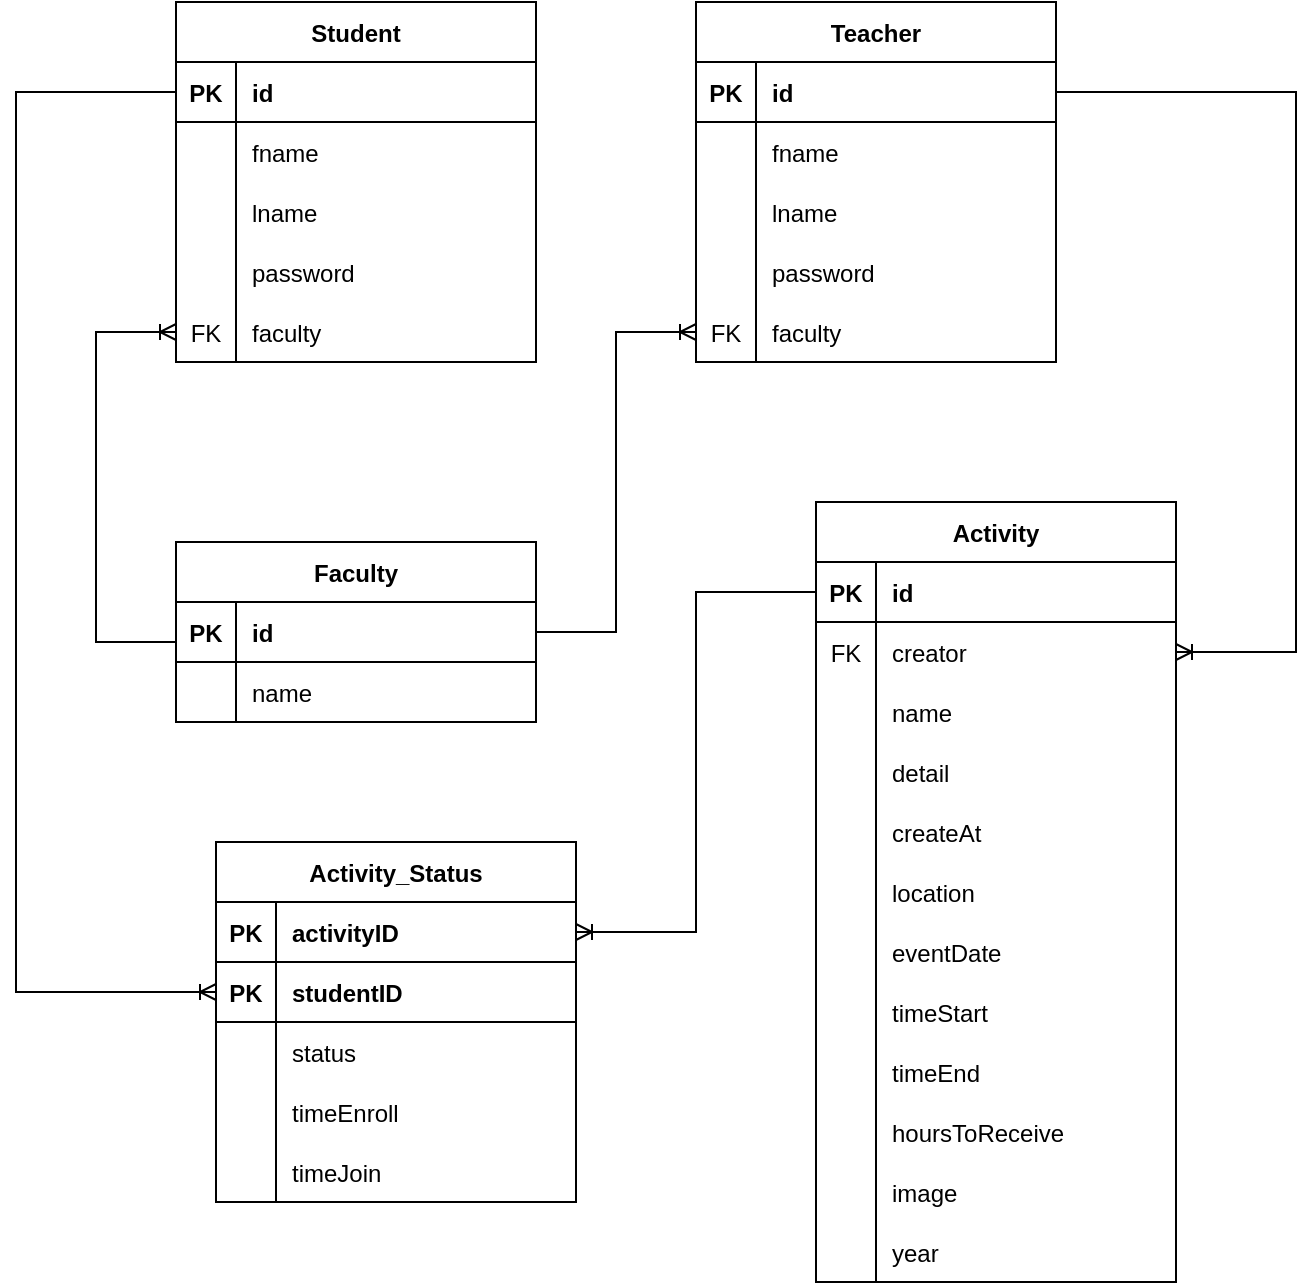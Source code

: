 <mxfile version="20.6.0" type="github" pages="3">
  <diagram id="R2lEEEUBdFMjLlhIrx00" name="Entity Relationship Diagram">
    <mxGraphModel dx="1221" dy="681" grid="1" gridSize="10" guides="1" tooltips="1" connect="1" arrows="1" fold="1" page="1" pageScale="1" pageWidth="719" pageHeight="719" math="0" shadow="0" extFonts="Permanent Marker^https://fonts.googleapis.com/css?family=Permanent+Marker">
      <root>
        <mxCell id="0" />
        <mxCell id="1" parent="0" />
        <mxCell id="esyhRSqTZg4yiv9LOF1y-26" value="Student" style="shape=table;startSize=30;container=1;collapsible=1;childLayout=tableLayout;fixedRows=1;rowLines=0;fontStyle=1;align=center;resizeLast=1;" parent="1" vertex="1">
          <mxGeometry x="120" y="40" width="180" height="180" as="geometry" />
        </mxCell>
        <mxCell id="esyhRSqTZg4yiv9LOF1y-27" value="" style="shape=tableRow;horizontal=0;startSize=0;swimlaneHead=0;swimlaneBody=0;fillColor=none;collapsible=0;dropTarget=0;points=[[0,0.5],[1,0.5]];portConstraint=eastwest;top=0;left=0;right=0;bottom=1;" parent="esyhRSqTZg4yiv9LOF1y-26" vertex="1">
          <mxGeometry y="30" width="180" height="30" as="geometry" />
        </mxCell>
        <mxCell id="esyhRSqTZg4yiv9LOF1y-28" value="PK" style="shape=partialRectangle;connectable=0;fillColor=none;top=0;left=0;bottom=0;right=0;fontStyle=1;overflow=hidden;" parent="esyhRSqTZg4yiv9LOF1y-27" vertex="1">
          <mxGeometry width="30" height="30" as="geometry">
            <mxRectangle width="30" height="30" as="alternateBounds" />
          </mxGeometry>
        </mxCell>
        <mxCell id="esyhRSqTZg4yiv9LOF1y-29" value="id" style="shape=partialRectangle;connectable=0;fillColor=none;top=0;left=0;bottom=0;right=0;align=left;spacingLeft=6;fontStyle=1;overflow=hidden;" parent="esyhRSqTZg4yiv9LOF1y-27" vertex="1">
          <mxGeometry x="30" width="150" height="30" as="geometry">
            <mxRectangle width="150" height="30" as="alternateBounds" />
          </mxGeometry>
        </mxCell>
        <mxCell id="esyhRSqTZg4yiv9LOF1y-30" value="" style="shape=tableRow;horizontal=0;startSize=0;swimlaneHead=0;swimlaneBody=0;fillColor=none;collapsible=0;dropTarget=0;points=[[0,0.5],[1,0.5]];portConstraint=eastwest;top=0;left=0;right=0;bottom=0;" parent="esyhRSqTZg4yiv9LOF1y-26" vertex="1">
          <mxGeometry y="60" width="180" height="30" as="geometry" />
        </mxCell>
        <mxCell id="esyhRSqTZg4yiv9LOF1y-31" value="" style="shape=partialRectangle;connectable=0;fillColor=none;top=0;left=0;bottom=0;right=0;editable=1;overflow=hidden;" parent="esyhRSqTZg4yiv9LOF1y-30" vertex="1">
          <mxGeometry width="30" height="30" as="geometry">
            <mxRectangle width="30" height="30" as="alternateBounds" />
          </mxGeometry>
        </mxCell>
        <mxCell id="esyhRSqTZg4yiv9LOF1y-32" value="fname" style="shape=partialRectangle;connectable=0;fillColor=none;top=0;left=0;bottom=0;right=0;align=left;spacingLeft=6;overflow=hidden;" parent="esyhRSqTZg4yiv9LOF1y-30" vertex="1">
          <mxGeometry x="30" width="150" height="30" as="geometry">
            <mxRectangle width="150" height="30" as="alternateBounds" />
          </mxGeometry>
        </mxCell>
        <mxCell id="esyhRSqTZg4yiv9LOF1y-33" value="" style="shape=tableRow;horizontal=0;startSize=0;swimlaneHead=0;swimlaneBody=0;fillColor=none;collapsible=0;dropTarget=0;points=[[0,0.5],[1,0.5]];portConstraint=eastwest;top=0;left=0;right=0;bottom=0;" parent="esyhRSqTZg4yiv9LOF1y-26" vertex="1">
          <mxGeometry y="90" width="180" height="30" as="geometry" />
        </mxCell>
        <mxCell id="esyhRSqTZg4yiv9LOF1y-34" value="" style="shape=partialRectangle;connectable=0;fillColor=none;top=0;left=0;bottom=0;right=0;editable=1;overflow=hidden;" parent="esyhRSqTZg4yiv9LOF1y-33" vertex="1">
          <mxGeometry width="30" height="30" as="geometry">
            <mxRectangle width="30" height="30" as="alternateBounds" />
          </mxGeometry>
        </mxCell>
        <mxCell id="esyhRSqTZg4yiv9LOF1y-35" value="lname" style="shape=partialRectangle;connectable=0;fillColor=none;top=0;left=0;bottom=0;right=0;align=left;spacingLeft=6;overflow=hidden;" parent="esyhRSqTZg4yiv9LOF1y-33" vertex="1">
          <mxGeometry x="30" width="150" height="30" as="geometry">
            <mxRectangle width="150" height="30" as="alternateBounds" />
          </mxGeometry>
        </mxCell>
        <mxCell id="esyhRSqTZg4yiv9LOF1y-36" value="" style="shape=tableRow;horizontal=0;startSize=0;swimlaneHead=0;swimlaneBody=0;fillColor=none;collapsible=0;dropTarget=0;points=[[0,0.5],[1,0.5]];portConstraint=eastwest;top=0;left=0;right=0;bottom=0;" parent="esyhRSqTZg4yiv9LOF1y-26" vertex="1">
          <mxGeometry y="120" width="180" height="30" as="geometry" />
        </mxCell>
        <mxCell id="esyhRSqTZg4yiv9LOF1y-37" value="" style="shape=partialRectangle;connectable=0;fillColor=none;top=0;left=0;bottom=0;right=0;editable=1;overflow=hidden;" parent="esyhRSqTZg4yiv9LOF1y-36" vertex="1">
          <mxGeometry width="30" height="30" as="geometry">
            <mxRectangle width="30" height="30" as="alternateBounds" />
          </mxGeometry>
        </mxCell>
        <mxCell id="esyhRSqTZg4yiv9LOF1y-38" value="password" style="shape=partialRectangle;connectable=0;fillColor=none;top=0;left=0;bottom=0;right=0;align=left;spacingLeft=6;overflow=hidden;" parent="esyhRSqTZg4yiv9LOF1y-36" vertex="1">
          <mxGeometry x="30" width="150" height="30" as="geometry">
            <mxRectangle width="150" height="30" as="alternateBounds" />
          </mxGeometry>
        </mxCell>
        <mxCell id="esyhRSqTZg4yiv9LOF1y-55" value="" style="shape=tableRow;horizontal=0;startSize=0;swimlaneHead=0;swimlaneBody=0;fillColor=none;collapsible=0;dropTarget=0;points=[[0,0.5],[1,0.5]];portConstraint=eastwest;top=0;left=0;right=0;bottom=1;" parent="esyhRSqTZg4yiv9LOF1y-26" vertex="1">
          <mxGeometry y="150" width="180" height="30" as="geometry" />
        </mxCell>
        <mxCell id="esyhRSqTZg4yiv9LOF1y-56" value="FK" style="shape=partialRectangle;connectable=0;fillColor=none;top=0;left=0;bottom=0;right=0;fontStyle=0;overflow=hidden;" parent="esyhRSqTZg4yiv9LOF1y-55" vertex="1">
          <mxGeometry width="30" height="30" as="geometry">
            <mxRectangle width="30" height="30" as="alternateBounds" />
          </mxGeometry>
        </mxCell>
        <mxCell id="esyhRSqTZg4yiv9LOF1y-57" value="faculty" style="shape=partialRectangle;connectable=0;fillColor=none;top=0;left=0;bottom=0;right=0;align=left;spacingLeft=6;fontStyle=0;overflow=hidden;" parent="esyhRSqTZg4yiv9LOF1y-55" vertex="1">
          <mxGeometry x="30" width="150" height="30" as="geometry">
            <mxRectangle width="150" height="30" as="alternateBounds" />
          </mxGeometry>
        </mxCell>
        <mxCell id="esyhRSqTZg4yiv9LOF1y-58" value="Teacher" style="shape=table;startSize=30;container=1;collapsible=1;childLayout=tableLayout;fixedRows=1;rowLines=0;fontStyle=1;align=center;resizeLast=1;" parent="1" vertex="1">
          <mxGeometry x="380" y="40" width="180" height="180" as="geometry" />
        </mxCell>
        <mxCell id="esyhRSqTZg4yiv9LOF1y-59" value="" style="shape=tableRow;horizontal=0;startSize=0;swimlaneHead=0;swimlaneBody=0;fillColor=none;collapsible=0;dropTarget=0;points=[[0,0.5],[1,0.5]];portConstraint=eastwest;top=0;left=0;right=0;bottom=1;" parent="esyhRSqTZg4yiv9LOF1y-58" vertex="1">
          <mxGeometry y="30" width="180" height="30" as="geometry" />
        </mxCell>
        <mxCell id="esyhRSqTZg4yiv9LOF1y-60" value="PK" style="shape=partialRectangle;connectable=0;fillColor=none;top=0;left=0;bottom=0;right=0;fontStyle=1;overflow=hidden;" parent="esyhRSqTZg4yiv9LOF1y-59" vertex="1">
          <mxGeometry width="30" height="30" as="geometry">
            <mxRectangle width="30" height="30" as="alternateBounds" />
          </mxGeometry>
        </mxCell>
        <mxCell id="esyhRSqTZg4yiv9LOF1y-61" value="id" style="shape=partialRectangle;connectable=0;fillColor=none;top=0;left=0;bottom=0;right=0;align=left;spacingLeft=6;fontStyle=1;overflow=hidden;" parent="esyhRSqTZg4yiv9LOF1y-59" vertex="1">
          <mxGeometry x="30" width="150" height="30" as="geometry">
            <mxRectangle width="150" height="30" as="alternateBounds" />
          </mxGeometry>
        </mxCell>
        <mxCell id="esyhRSqTZg4yiv9LOF1y-62" value="" style="shape=tableRow;horizontal=0;startSize=0;swimlaneHead=0;swimlaneBody=0;fillColor=none;collapsible=0;dropTarget=0;points=[[0,0.5],[1,0.5]];portConstraint=eastwest;top=0;left=0;right=0;bottom=0;" parent="esyhRSqTZg4yiv9LOF1y-58" vertex="1">
          <mxGeometry y="60" width="180" height="30" as="geometry" />
        </mxCell>
        <mxCell id="esyhRSqTZg4yiv9LOF1y-63" value="" style="shape=partialRectangle;connectable=0;fillColor=none;top=0;left=0;bottom=0;right=0;editable=1;overflow=hidden;" parent="esyhRSqTZg4yiv9LOF1y-62" vertex="1">
          <mxGeometry width="30" height="30" as="geometry">
            <mxRectangle width="30" height="30" as="alternateBounds" />
          </mxGeometry>
        </mxCell>
        <mxCell id="esyhRSqTZg4yiv9LOF1y-64" value="fname" style="shape=partialRectangle;connectable=0;fillColor=none;top=0;left=0;bottom=0;right=0;align=left;spacingLeft=6;overflow=hidden;" parent="esyhRSqTZg4yiv9LOF1y-62" vertex="1">
          <mxGeometry x="30" width="150" height="30" as="geometry">
            <mxRectangle width="150" height="30" as="alternateBounds" />
          </mxGeometry>
        </mxCell>
        <mxCell id="esyhRSqTZg4yiv9LOF1y-65" value="" style="shape=tableRow;horizontal=0;startSize=0;swimlaneHead=0;swimlaneBody=0;fillColor=none;collapsible=0;dropTarget=0;points=[[0,0.5],[1,0.5]];portConstraint=eastwest;top=0;left=0;right=0;bottom=0;" parent="esyhRSqTZg4yiv9LOF1y-58" vertex="1">
          <mxGeometry y="90" width="180" height="30" as="geometry" />
        </mxCell>
        <mxCell id="esyhRSqTZg4yiv9LOF1y-66" value="" style="shape=partialRectangle;connectable=0;fillColor=none;top=0;left=0;bottom=0;right=0;editable=1;overflow=hidden;" parent="esyhRSqTZg4yiv9LOF1y-65" vertex="1">
          <mxGeometry width="30" height="30" as="geometry">
            <mxRectangle width="30" height="30" as="alternateBounds" />
          </mxGeometry>
        </mxCell>
        <mxCell id="esyhRSqTZg4yiv9LOF1y-67" value="lname" style="shape=partialRectangle;connectable=0;fillColor=none;top=0;left=0;bottom=0;right=0;align=left;spacingLeft=6;overflow=hidden;" parent="esyhRSqTZg4yiv9LOF1y-65" vertex="1">
          <mxGeometry x="30" width="150" height="30" as="geometry">
            <mxRectangle width="150" height="30" as="alternateBounds" />
          </mxGeometry>
        </mxCell>
        <mxCell id="esyhRSqTZg4yiv9LOF1y-68" value="" style="shape=tableRow;horizontal=0;startSize=0;swimlaneHead=0;swimlaneBody=0;fillColor=none;collapsible=0;dropTarget=0;points=[[0,0.5],[1,0.5]];portConstraint=eastwest;top=0;left=0;right=0;bottom=0;" parent="esyhRSqTZg4yiv9LOF1y-58" vertex="1">
          <mxGeometry y="120" width="180" height="30" as="geometry" />
        </mxCell>
        <mxCell id="esyhRSqTZg4yiv9LOF1y-69" value="" style="shape=partialRectangle;connectable=0;fillColor=none;top=0;left=0;bottom=0;right=0;editable=1;overflow=hidden;" parent="esyhRSqTZg4yiv9LOF1y-68" vertex="1">
          <mxGeometry width="30" height="30" as="geometry">
            <mxRectangle width="30" height="30" as="alternateBounds" />
          </mxGeometry>
        </mxCell>
        <mxCell id="esyhRSqTZg4yiv9LOF1y-70" value="password" style="shape=partialRectangle;connectable=0;fillColor=none;top=0;left=0;bottom=0;right=0;align=left;spacingLeft=6;overflow=hidden;" parent="esyhRSqTZg4yiv9LOF1y-68" vertex="1">
          <mxGeometry x="30" width="150" height="30" as="geometry">
            <mxRectangle width="150" height="30" as="alternateBounds" />
          </mxGeometry>
        </mxCell>
        <mxCell id="esyhRSqTZg4yiv9LOF1y-71" value="" style="shape=tableRow;horizontal=0;startSize=0;swimlaneHead=0;swimlaneBody=0;fillColor=none;collapsible=0;dropTarget=0;points=[[0,0.5],[1,0.5]];portConstraint=eastwest;top=0;left=0;right=0;bottom=1;" parent="esyhRSqTZg4yiv9LOF1y-58" vertex="1">
          <mxGeometry y="150" width="180" height="30" as="geometry" />
        </mxCell>
        <mxCell id="esyhRSqTZg4yiv9LOF1y-72" value="FK" style="shape=partialRectangle;connectable=0;fillColor=none;top=0;left=0;bottom=0;right=0;fontStyle=0;overflow=hidden;" parent="esyhRSqTZg4yiv9LOF1y-71" vertex="1">
          <mxGeometry width="30" height="30" as="geometry">
            <mxRectangle width="30" height="30" as="alternateBounds" />
          </mxGeometry>
        </mxCell>
        <mxCell id="esyhRSqTZg4yiv9LOF1y-73" value="faculty" style="shape=partialRectangle;connectable=0;fillColor=none;top=0;left=0;bottom=0;right=0;align=left;spacingLeft=6;fontStyle=0;overflow=hidden;" parent="esyhRSqTZg4yiv9LOF1y-71" vertex="1">
          <mxGeometry x="30" width="150" height="30" as="geometry">
            <mxRectangle width="150" height="30" as="alternateBounds" />
          </mxGeometry>
        </mxCell>
        <mxCell id="esyhRSqTZg4yiv9LOF1y-74" value="Faculty" style="shape=table;startSize=30;container=1;collapsible=1;childLayout=tableLayout;fixedRows=1;rowLines=0;fontStyle=1;align=center;resizeLast=1;" parent="1" vertex="1">
          <mxGeometry x="120" y="310" width="180" height="90" as="geometry" />
        </mxCell>
        <mxCell id="esyhRSqTZg4yiv9LOF1y-75" value="" style="shape=tableRow;horizontal=0;startSize=0;swimlaneHead=0;swimlaneBody=0;fillColor=none;collapsible=0;dropTarget=0;points=[[0,0.5],[1,0.5]];portConstraint=eastwest;top=0;left=0;right=0;bottom=1;" parent="esyhRSqTZg4yiv9LOF1y-74" vertex="1">
          <mxGeometry y="30" width="180" height="30" as="geometry" />
        </mxCell>
        <mxCell id="esyhRSqTZg4yiv9LOF1y-76" value="PK" style="shape=partialRectangle;connectable=0;fillColor=none;top=0;left=0;bottom=0;right=0;fontStyle=1;overflow=hidden;" parent="esyhRSqTZg4yiv9LOF1y-75" vertex="1">
          <mxGeometry width="30" height="30" as="geometry">
            <mxRectangle width="30" height="30" as="alternateBounds" />
          </mxGeometry>
        </mxCell>
        <mxCell id="esyhRSqTZg4yiv9LOF1y-77" value="id" style="shape=partialRectangle;connectable=0;fillColor=none;top=0;left=0;bottom=0;right=0;align=left;spacingLeft=6;fontStyle=1;overflow=hidden;" parent="esyhRSqTZg4yiv9LOF1y-75" vertex="1">
          <mxGeometry x="30" width="150" height="30" as="geometry">
            <mxRectangle width="150" height="30" as="alternateBounds" />
          </mxGeometry>
        </mxCell>
        <mxCell id="esyhRSqTZg4yiv9LOF1y-78" value="" style="shape=tableRow;horizontal=0;startSize=0;swimlaneHead=0;swimlaneBody=0;fillColor=none;collapsible=0;dropTarget=0;points=[[0,0.5],[1,0.5]];portConstraint=eastwest;top=0;left=0;right=0;bottom=0;" parent="esyhRSqTZg4yiv9LOF1y-74" vertex="1">
          <mxGeometry y="60" width="180" height="30" as="geometry" />
        </mxCell>
        <mxCell id="esyhRSqTZg4yiv9LOF1y-79" value="" style="shape=partialRectangle;connectable=0;fillColor=none;top=0;left=0;bottom=0;right=0;editable=1;overflow=hidden;" parent="esyhRSqTZg4yiv9LOF1y-78" vertex="1">
          <mxGeometry width="30" height="30" as="geometry">
            <mxRectangle width="30" height="30" as="alternateBounds" />
          </mxGeometry>
        </mxCell>
        <mxCell id="esyhRSqTZg4yiv9LOF1y-80" value="name" style="shape=partialRectangle;connectable=0;fillColor=none;top=0;left=0;bottom=0;right=0;align=left;spacingLeft=6;overflow=hidden;" parent="esyhRSqTZg4yiv9LOF1y-78" vertex="1">
          <mxGeometry x="30" width="150" height="30" as="geometry">
            <mxRectangle width="150" height="30" as="alternateBounds" />
          </mxGeometry>
        </mxCell>
        <mxCell id="esyhRSqTZg4yiv9LOF1y-90" value="Activity_Status" style="shape=table;startSize=30;container=1;collapsible=1;childLayout=tableLayout;fixedRows=1;rowLines=0;fontStyle=1;align=center;resizeLast=1;" parent="1" vertex="1">
          <mxGeometry x="140" y="460" width="180" height="180" as="geometry" />
        </mxCell>
        <mxCell id="esyhRSqTZg4yiv9LOF1y-91" value="" style="shape=tableRow;horizontal=0;startSize=0;swimlaneHead=0;swimlaneBody=0;fillColor=none;collapsible=0;dropTarget=0;points=[[0,0.5],[1,0.5]];portConstraint=eastwest;top=0;left=0;right=0;bottom=1;" parent="esyhRSqTZg4yiv9LOF1y-90" vertex="1">
          <mxGeometry y="30" width="180" height="30" as="geometry" />
        </mxCell>
        <mxCell id="esyhRSqTZg4yiv9LOF1y-92" value="PK" style="shape=partialRectangle;connectable=0;fillColor=none;top=0;left=0;bottom=0;right=0;fontStyle=1;overflow=hidden;" parent="esyhRSqTZg4yiv9LOF1y-91" vertex="1">
          <mxGeometry width="30" height="30" as="geometry">
            <mxRectangle width="30" height="30" as="alternateBounds" />
          </mxGeometry>
        </mxCell>
        <mxCell id="esyhRSqTZg4yiv9LOF1y-93" value="activityID" style="shape=partialRectangle;connectable=0;fillColor=none;top=0;left=0;bottom=0;right=0;align=left;spacingLeft=6;fontStyle=1;overflow=hidden;" parent="esyhRSqTZg4yiv9LOF1y-91" vertex="1">
          <mxGeometry x="30" width="150" height="30" as="geometry">
            <mxRectangle width="150" height="30" as="alternateBounds" />
          </mxGeometry>
        </mxCell>
        <mxCell id="esyhRSqTZg4yiv9LOF1y-106" value="" style="shape=tableRow;horizontal=0;startSize=0;swimlaneHead=0;swimlaneBody=0;fillColor=none;collapsible=0;dropTarget=0;points=[[0,0.5],[1,0.5]];portConstraint=eastwest;top=0;left=0;right=0;bottom=1;" parent="esyhRSqTZg4yiv9LOF1y-90" vertex="1">
          <mxGeometry y="60" width="180" height="30" as="geometry" />
        </mxCell>
        <mxCell id="esyhRSqTZg4yiv9LOF1y-107" value="PK" style="shape=partialRectangle;connectable=0;fillColor=none;top=0;left=0;bottom=0;right=0;fontStyle=1;overflow=hidden;" parent="esyhRSqTZg4yiv9LOF1y-106" vertex="1">
          <mxGeometry width="30" height="30" as="geometry">
            <mxRectangle width="30" height="30" as="alternateBounds" />
          </mxGeometry>
        </mxCell>
        <mxCell id="esyhRSqTZg4yiv9LOF1y-108" value="studentID" style="shape=partialRectangle;connectable=0;fillColor=none;top=0;left=0;bottom=0;right=0;align=left;spacingLeft=6;fontStyle=1;overflow=hidden;" parent="esyhRSqTZg4yiv9LOF1y-106" vertex="1">
          <mxGeometry x="30" width="150" height="30" as="geometry">
            <mxRectangle width="150" height="30" as="alternateBounds" />
          </mxGeometry>
        </mxCell>
        <mxCell id="esyhRSqTZg4yiv9LOF1y-94" value="" style="shape=tableRow;horizontal=0;startSize=0;swimlaneHead=0;swimlaneBody=0;fillColor=none;collapsible=0;dropTarget=0;points=[[0,0.5],[1,0.5]];portConstraint=eastwest;top=0;left=0;right=0;bottom=0;" parent="esyhRSqTZg4yiv9LOF1y-90" vertex="1">
          <mxGeometry y="90" width="180" height="30" as="geometry" />
        </mxCell>
        <mxCell id="esyhRSqTZg4yiv9LOF1y-95" value="" style="shape=partialRectangle;connectable=0;fillColor=none;top=0;left=0;bottom=0;right=0;editable=1;overflow=hidden;" parent="esyhRSqTZg4yiv9LOF1y-94" vertex="1">
          <mxGeometry width="30" height="30" as="geometry">
            <mxRectangle width="30" height="30" as="alternateBounds" />
          </mxGeometry>
        </mxCell>
        <mxCell id="esyhRSqTZg4yiv9LOF1y-96" value="status" style="shape=partialRectangle;connectable=0;fillColor=none;top=0;left=0;bottom=0;right=0;align=left;spacingLeft=6;overflow=hidden;" parent="esyhRSqTZg4yiv9LOF1y-94" vertex="1">
          <mxGeometry x="30" width="150" height="30" as="geometry">
            <mxRectangle width="150" height="30" as="alternateBounds" />
          </mxGeometry>
        </mxCell>
        <mxCell id="esyhRSqTZg4yiv9LOF1y-97" value="" style="shape=tableRow;horizontal=0;startSize=0;swimlaneHead=0;swimlaneBody=0;fillColor=none;collapsible=0;dropTarget=0;points=[[0,0.5],[1,0.5]];portConstraint=eastwest;top=0;left=0;right=0;bottom=0;" parent="esyhRSqTZg4yiv9LOF1y-90" vertex="1">
          <mxGeometry y="120" width="180" height="30" as="geometry" />
        </mxCell>
        <mxCell id="esyhRSqTZg4yiv9LOF1y-98" value="" style="shape=partialRectangle;connectable=0;fillColor=none;top=0;left=0;bottom=0;right=0;editable=1;overflow=hidden;" parent="esyhRSqTZg4yiv9LOF1y-97" vertex="1">
          <mxGeometry width="30" height="30" as="geometry">
            <mxRectangle width="30" height="30" as="alternateBounds" />
          </mxGeometry>
        </mxCell>
        <mxCell id="esyhRSqTZg4yiv9LOF1y-99" value="timeEnroll" style="shape=partialRectangle;connectable=0;fillColor=none;top=0;left=0;bottom=0;right=0;align=left;spacingLeft=6;overflow=hidden;" parent="esyhRSqTZg4yiv9LOF1y-97" vertex="1">
          <mxGeometry x="30" width="150" height="30" as="geometry">
            <mxRectangle width="150" height="30" as="alternateBounds" />
          </mxGeometry>
        </mxCell>
        <mxCell id="esyhRSqTZg4yiv9LOF1y-100" value="" style="shape=tableRow;horizontal=0;startSize=0;swimlaneHead=0;swimlaneBody=0;fillColor=none;collapsible=0;dropTarget=0;points=[[0,0.5],[1,0.5]];portConstraint=eastwest;top=0;left=0;right=0;bottom=0;" parent="esyhRSqTZg4yiv9LOF1y-90" vertex="1">
          <mxGeometry y="150" width="180" height="30" as="geometry" />
        </mxCell>
        <mxCell id="esyhRSqTZg4yiv9LOF1y-101" value="" style="shape=partialRectangle;connectable=0;fillColor=none;top=0;left=0;bottom=0;right=0;editable=1;overflow=hidden;" parent="esyhRSqTZg4yiv9LOF1y-100" vertex="1">
          <mxGeometry width="30" height="30" as="geometry">
            <mxRectangle width="30" height="30" as="alternateBounds" />
          </mxGeometry>
        </mxCell>
        <mxCell id="esyhRSqTZg4yiv9LOF1y-102" value="timeJoin" style="shape=partialRectangle;connectable=0;fillColor=none;top=0;left=0;bottom=0;right=0;align=left;spacingLeft=6;overflow=hidden;" parent="esyhRSqTZg4yiv9LOF1y-100" vertex="1">
          <mxGeometry x="30" width="150" height="30" as="geometry">
            <mxRectangle width="150" height="30" as="alternateBounds" />
          </mxGeometry>
        </mxCell>
        <mxCell id="esyhRSqTZg4yiv9LOF1y-109" value="Activity" style="shape=table;startSize=30;container=1;collapsible=1;childLayout=tableLayout;fixedRows=1;rowLines=0;fontStyle=1;align=center;resizeLast=1;" parent="1" vertex="1">
          <mxGeometry x="440" y="290" width="180" height="390" as="geometry" />
        </mxCell>
        <mxCell id="esyhRSqTZg4yiv9LOF1y-110" value="" style="shape=tableRow;horizontal=0;startSize=0;swimlaneHead=0;swimlaneBody=0;fillColor=none;collapsible=0;dropTarget=0;points=[[0,0.5],[1,0.5]];portConstraint=eastwest;top=0;left=0;right=0;bottom=1;" parent="esyhRSqTZg4yiv9LOF1y-109" vertex="1">
          <mxGeometry y="30" width="180" height="30" as="geometry" />
        </mxCell>
        <mxCell id="esyhRSqTZg4yiv9LOF1y-111" value="PK" style="shape=partialRectangle;connectable=0;fillColor=none;top=0;left=0;bottom=0;right=0;fontStyle=1;overflow=hidden;" parent="esyhRSqTZg4yiv9LOF1y-110" vertex="1">
          <mxGeometry width="30" height="30" as="geometry">
            <mxRectangle width="30" height="30" as="alternateBounds" />
          </mxGeometry>
        </mxCell>
        <mxCell id="esyhRSqTZg4yiv9LOF1y-112" value="id" style="shape=partialRectangle;connectable=0;fillColor=none;top=0;left=0;bottom=0;right=0;align=left;spacingLeft=6;fontStyle=1;overflow=hidden;" parent="esyhRSqTZg4yiv9LOF1y-110" vertex="1">
          <mxGeometry x="30" width="150" height="30" as="geometry">
            <mxRectangle width="150" height="30" as="alternateBounds" />
          </mxGeometry>
        </mxCell>
        <mxCell id="esyhRSqTZg4yiv9LOF1y-116" value="" style="shape=tableRow;horizontal=0;startSize=0;swimlaneHead=0;swimlaneBody=0;fillColor=none;collapsible=0;dropTarget=0;points=[[0,0.5],[1,0.5]];portConstraint=eastwest;top=0;left=0;right=0;bottom=0;" parent="esyhRSqTZg4yiv9LOF1y-109" vertex="1">
          <mxGeometry y="60" width="180" height="30" as="geometry" />
        </mxCell>
        <mxCell id="esyhRSqTZg4yiv9LOF1y-117" value="FK" style="shape=partialRectangle;connectable=0;fillColor=none;top=0;left=0;bottom=0;right=0;editable=1;overflow=hidden;" parent="esyhRSqTZg4yiv9LOF1y-116" vertex="1">
          <mxGeometry width="30" height="30" as="geometry">
            <mxRectangle width="30" height="30" as="alternateBounds" />
          </mxGeometry>
        </mxCell>
        <mxCell id="esyhRSqTZg4yiv9LOF1y-118" value="creator" style="shape=partialRectangle;connectable=0;fillColor=none;top=0;left=0;bottom=0;right=0;align=left;spacingLeft=6;overflow=hidden;" parent="esyhRSqTZg4yiv9LOF1y-116" vertex="1">
          <mxGeometry x="30" width="150" height="30" as="geometry">
            <mxRectangle width="150" height="30" as="alternateBounds" />
          </mxGeometry>
        </mxCell>
        <mxCell id="esyhRSqTZg4yiv9LOF1y-153" value="" style="shape=tableRow;horizontal=0;startSize=0;swimlaneHead=0;swimlaneBody=0;fillColor=none;collapsible=0;dropTarget=0;points=[[0,0.5],[1,0.5]];portConstraint=eastwest;top=0;left=0;right=0;bottom=0;" parent="esyhRSqTZg4yiv9LOF1y-109" vertex="1">
          <mxGeometry y="90" width="180" height="30" as="geometry" />
        </mxCell>
        <mxCell id="esyhRSqTZg4yiv9LOF1y-154" value="" style="shape=partialRectangle;connectable=0;fillColor=none;top=0;left=0;bottom=0;right=0;editable=1;overflow=hidden;" parent="esyhRSqTZg4yiv9LOF1y-153" vertex="1">
          <mxGeometry width="30" height="30" as="geometry">
            <mxRectangle width="30" height="30" as="alternateBounds" />
          </mxGeometry>
        </mxCell>
        <mxCell id="esyhRSqTZg4yiv9LOF1y-155" value="name" style="shape=partialRectangle;connectable=0;fillColor=none;top=0;left=0;bottom=0;right=0;align=left;spacingLeft=6;overflow=hidden;" parent="esyhRSqTZg4yiv9LOF1y-153" vertex="1">
          <mxGeometry x="30" width="150" height="30" as="geometry">
            <mxRectangle width="150" height="30" as="alternateBounds" />
          </mxGeometry>
        </mxCell>
        <mxCell id="esyhRSqTZg4yiv9LOF1y-119" value="" style="shape=tableRow;horizontal=0;startSize=0;swimlaneHead=0;swimlaneBody=0;fillColor=none;collapsible=0;dropTarget=0;points=[[0,0.5],[1,0.5]];portConstraint=eastwest;top=0;left=0;right=0;bottom=0;" parent="esyhRSqTZg4yiv9LOF1y-109" vertex="1">
          <mxGeometry y="120" width="180" height="30" as="geometry" />
        </mxCell>
        <mxCell id="esyhRSqTZg4yiv9LOF1y-120" value="" style="shape=partialRectangle;connectable=0;fillColor=none;top=0;left=0;bottom=0;right=0;editable=1;overflow=hidden;" parent="esyhRSqTZg4yiv9LOF1y-119" vertex="1">
          <mxGeometry width="30" height="30" as="geometry">
            <mxRectangle width="30" height="30" as="alternateBounds" />
          </mxGeometry>
        </mxCell>
        <mxCell id="esyhRSqTZg4yiv9LOF1y-121" value="detail" style="shape=partialRectangle;connectable=0;fillColor=none;top=0;left=0;bottom=0;right=0;align=left;spacingLeft=6;overflow=hidden;" parent="esyhRSqTZg4yiv9LOF1y-119" vertex="1">
          <mxGeometry x="30" width="150" height="30" as="geometry">
            <mxRectangle width="150" height="30" as="alternateBounds" />
          </mxGeometry>
        </mxCell>
        <mxCell id="yqC0yZ-GoLXx3mvcpFuO-97" value="" style="shape=tableRow;horizontal=0;startSize=0;swimlaneHead=0;swimlaneBody=0;fillColor=none;collapsible=0;dropTarget=0;points=[[0,0.5],[1,0.5]];portConstraint=eastwest;top=0;left=0;right=0;bottom=0;" vertex="1" parent="esyhRSqTZg4yiv9LOF1y-109">
          <mxGeometry y="150" width="180" height="30" as="geometry" />
        </mxCell>
        <mxCell id="yqC0yZ-GoLXx3mvcpFuO-98" value="" style="shape=partialRectangle;connectable=0;fillColor=none;top=0;left=0;bottom=0;right=0;editable=1;overflow=hidden;" vertex="1" parent="yqC0yZ-GoLXx3mvcpFuO-97">
          <mxGeometry width="30" height="30" as="geometry">
            <mxRectangle width="30" height="30" as="alternateBounds" />
          </mxGeometry>
        </mxCell>
        <mxCell id="yqC0yZ-GoLXx3mvcpFuO-99" value="createAt" style="shape=partialRectangle;connectable=0;fillColor=none;top=0;left=0;bottom=0;right=0;align=left;spacingLeft=6;overflow=hidden;" vertex="1" parent="yqC0yZ-GoLXx3mvcpFuO-97">
          <mxGeometry x="30" width="150" height="30" as="geometry">
            <mxRectangle width="150" height="30" as="alternateBounds" />
          </mxGeometry>
        </mxCell>
        <mxCell id="esyhRSqTZg4yiv9LOF1y-113" value="" style="shape=tableRow;horizontal=0;startSize=0;swimlaneHead=0;swimlaneBody=0;fillColor=none;collapsible=0;dropTarget=0;points=[[0,0.5],[1,0.5]];portConstraint=eastwest;top=0;left=0;right=0;bottom=0;" parent="esyhRSqTZg4yiv9LOF1y-109" vertex="1">
          <mxGeometry y="180" width="180" height="30" as="geometry" />
        </mxCell>
        <mxCell id="esyhRSqTZg4yiv9LOF1y-114" value="" style="shape=partialRectangle;connectable=0;fillColor=none;top=0;left=0;bottom=0;right=0;editable=1;overflow=hidden;" parent="esyhRSqTZg4yiv9LOF1y-113" vertex="1">
          <mxGeometry width="30" height="30" as="geometry">
            <mxRectangle width="30" height="30" as="alternateBounds" />
          </mxGeometry>
        </mxCell>
        <mxCell id="esyhRSqTZg4yiv9LOF1y-115" value="location" style="shape=partialRectangle;connectable=0;fillColor=none;top=0;left=0;bottom=0;right=0;align=left;spacingLeft=6;overflow=hidden;" parent="esyhRSqTZg4yiv9LOF1y-113" vertex="1">
          <mxGeometry x="30" width="150" height="30" as="geometry">
            <mxRectangle width="150" height="30" as="alternateBounds" />
          </mxGeometry>
        </mxCell>
        <mxCell id="esyhRSqTZg4yiv9LOF1y-141" value="" style="shape=tableRow;horizontal=0;startSize=0;swimlaneHead=0;swimlaneBody=0;fillColor=none;collapsible=0;dropTarget=0;points=[[0,0.5],[1,0.5]];portConstraint=eastwest;top=0;left=0;right=0;bottom=0;" parent="esyhRSqTZg4yiv9LOF1y-109" vertex="1">
          <mxGeometry y="210" width="180" height="30" as="geometry" />
        </mxCell>
        <mxCell id="esyhRSqTZg4yiv9LOF1y-142" value="" style="shape=partialRectangle;connectable=0;fillColor=none;top=0;left=0;bottom=0;right=0;editable=1;overflow=hidden;" parent="esyhRSqTZg4yiv9LOF1y-141" vertex="1">
          <mxGeometry width="30" height="30" as="geometry">
            <mxRectangle width="30" height="30" as="alternateBounds" />
          </mxGeometry>
        </mxCell>
        <mxCell id="esyhRSqTZg4yiv9LOF1y-143" value="eventDate" style="shape=partialRectangle;connectable=0;fillColor=none;top=0;left=0;bottom=0;right=0;align=left;spacingLeft=6;overflow=hidden;" parent="esyhRSqTZg4yiv9LOF1y-141" vertex="1">
          <mxGeometry x="30" width="150" height="30" as="geometry">
            <mxRectangle width="150" height="30" as="alternateBounds" />
          </mxGeometry>
        </mxCell>
        <mxCell id="esyhRSqTZg4yiv9LOF1y-144" value="" style="shape=tableRow;horizontal=0;startSize=0;swimlaneHead=0;swimlaneBody=0;fillColor=none;collapsible=0;dropTarget=0;points=[[0,0.5],[1,0.5]];portConstraint=eastwest;top=0;left=0;right=0;bottom=0;" parent="esyhRSqTZg4yiv9LOF1y-109" vertex="1">
          <mxGeometry y="240" width="180" height="30" as="geometry" />
        </mxCell>
        <mxCell id="esyhRSqTZg4yiv9LOF1y-145" value="" style="shape=partialRectangle;connectable=0;fillColor=none;top=0;left=0;bottom=0;right=0;editable=1;overflow=hidden;" parent="esyhRSqTZg4yiv9LOF1y-144" vertex="1">
          <mxGeometry width="30" height="30" as="geometry">
            <mxRectangle width="30" height="30" as="alternateBounds" />
          </mxGeometry>
        </mxCell>
        <mxCell id="esyhRSqTZg4yiv9LOF1y-146" value="timeStart" style="shape=partialRectangle;connectable=0;fillColor=none;top=0;left=0;bottom=0;right=0;align=left;spacingLeft=6;overflow=hidden;" parent="esyhRSqTZg4yiv9LOF1y-144" vertex="1">
          <mxGeometry x="30" width="150" height="30" as="geometry">
            <mxRectangle width="150" height="30" as="alternateBounds" />
          </mxGeometry>
        </mxCell>
        <mxCell id="yqC0yZ-GoLXx3mvcpFuO-60" value="" style="shape=tableRow;horizontal=0;startSize=0;swimlaneHead=0;swimlaneBody=0;fillColor=none;collapsible=0;dropTarget=0;points=[[0,0.5],[1,0.5]];portConstraint=eastwest;top=0;left=0;right=0;bottom=0;" vertex="1" parent="esyhRSqTZg4yiv9LOF1y-109">
          <mxGeometry y="270" width="180" height="30" as="geometry" />
        </mxCell>
        <mxCell id="yqC0yZ-GoLXx3mvcpFuO-61" value="" style="shape=partialRectangle;connectable=0;fillColor=none;top=0;left=0;bottom=0;right=0;editable=1;overflow=hidden;" vertex="1" parent="yqC0yZ-GoLXx3mvcpFuO-60">
          <mxGeometry width="30" height="30" as="geometry">
            <mxRectangle width="30" height="30" as="alternateBounds" />
          </mxGeometry>
        </mxCell>
        <mxCell id="yqC0yZ-GoLXx3mvcpFuO-62" value="timeEnd" style="shape=partialRectangle;connectable=0;fillColor=none;top=0;left=0;bottom=0;right=0;align=left;spacingLeft=6;overflow=hidden;" vertex="1" parent="yqC0yZ-GoLXx3mvcpFuO-60">
          <mxGeometry x="30" width="150" height="30" as="geometry">
            <mxRectangle width="150" height="30" as="alternateBounds" />
          </mxGeometry>
        </mxCell>
        <mxCell id="esyhRSqTZg4yiv9LOF1y-147" value="" style="shape=tableRow;horizontal=0;startSize=0;swimlaneHead=0;swimlaneBody=0;fillColor=none;collapsible=0;dropTarget=0;points=[[0,0.5],[1,0.5]];portConstraint=eastwest;top=0;left=0;right=0;bottom=0;" parent="esyhRSqTZg4yiv9LOF1y-109" vertex="1">
          <mxGeometry y="300" width="180" height="30" as="geometry" />
        </mxCell>
        <mxCell id="esyhRSqTZg4yiv9LOF1y-148" value="" style="shape=partialRectangle;connectable=0;fillColor=none;top=0;left=0;bottom=0;right=0;editable=1;overflow=hidden;" parent="esyhRSqTZg4yiv9LOF1y-147" vertex="1">
          <mxGeometry width="30" height="30" as="geometry">
            <mxRectangle width="30" height="30" as="alternateBounds" />
          </mxGeometry>
        </mxCell>
        <mxCell id="esyhRSqTZg4yiv9LOF1y-149" value="hoursToReceive" style="shape=partialRectangle;connectable=0;fillColor=none;top=0;left=0;bottom=0;right=0;align=left;spacingLeft=6;overflow=hidden;" parent="esyhRSqTZg4yiv9LOF1y-147" vertex="1">
          <mxGeometry x="30" width="150" height="30" as="geometry">
            <mxRectangle width="150" height="30" as="alternateBounds" />
          </mxGeometry>
        </mxCell>
        <mxCell id="esyhRSqTZg4yiv9LOF1y-150" value="" style="shape=tableRow;horizontal=0;startSize=0;swimlaneHead=0;swimlaneBody=0;fillColor=none;collapsible=0;dropTarget=0;points=[[0,0.5],[1,0.5]];portConstraint=eastwest;top=0;left=0;right=0;bottom=0;" parent="esyhRSqTZg4yiv9LOF1y-109" vertex="1">
          <mxGeometry y="330" width="180" height="30" as="geometry" />
        </mxCell>
        <mxCell id="esyhRSqTZg4yiv9LOF1y-151" value="" style="shape=partialRectangle;connectable=0;fillColor=none;top=0;left=0;bottom=0;right=0;editable=1;overflow=hidden;" parent="esyhRSqTZg4yiv9LOF1y-150" vertex="1">
          <mxGeometry width="30" height="30" as="geometry">
            <mxRectangle width="30" height="30" as="alternateBounds" />
          </mxGeometry>
        </mxCell>
        <mxCell id="esyhRSqTZg4yiv9LOF1y-152" value="image" style="shape=partialRectangle;connectable=0;fillColor=none;top=0;left=0;bottom=0;right=0;align=left;spacingLeft=6;overflow=hidden;" parent="esyhRSqTZg4yiv9LOF1y-150" vertex="1">
          <mxGeometry x="30" width="150" height="30" as="geometry">
            <mxRectangle width="150" height="30" as="alternateBounds" />
          </mxGeometry>
        </mxCell>
        <mxCell id="yqC0yZ-GoLXx3mvcpFuO-57" value="" style="shape=tableRow;horizontal=0;startSize=0;swimlaneHead=0;swimlaneBody=0;fillColor=none;collapsible=0;dropTarget=0;points=[[0,0.5],[1,0.5]];portConstraint=eastwest;top=0;left=0;right=0;bottom=0;" vertex="1" parent="esyhRSqTZg4yiv9LOF1y-109">
          <mxGeometry y="360" width="180" height="30" as="geometry" />
        </mxCell>
        <mxCell id="yqC0yZ-GoLXx3mvcpFuO-58" value="" style="shape=partialRectangle;connectable=0;fillColor=none;top=0;left=0;bottom=0;right=0;editable=1;overflow=hidden;" vertex="1" parent="yqC0yZ-GoLXx3mvcpFuO-57">
          <mxGeometry width="30" height="30" as="geometry">
            <mxRectangle width="30" height="30" as="alternateBounds" />
          </mxGeometry>
        </mxCell>
        <mxCell id="yqC0yZ-GoLXx3mvcpFuO-59" value="year" style="shape=partialRectangle;connectable=0;fillColor=none;top=0;left=0;bottom=0;right=0;align=left;spacingLeft=6;overflow=hidden;" vertex="1" parent="yqC0yZ-GoLXx3mvcpFuO-57">
          <mxGeometry x="30" width="150" height="30" as="geometry">
            <mxRectangle width="150" height="30" as="alternateBounds" />
          </mxGeometry>
        </mxCell>
        <mxCell id="esyhRSqTZg4yiv9LOF1y-156" value="" style="edgeStyle=orthogonalEdgeStyle;fontSize=12;html=1;endArrow=ERoneToMany;rounded=0;exitX=1;exitY=0.5;exitDx=0;exitDy=0;entryX=0;entryY=0.5;entryDx=0;entryDy=0;" parent="1" source="esyhRSqTZg4yiv9LOF1y-75" target="esyhRSqTZg4yiv9LOF1y-71" edge="1">
          <mxGeometry width="100" height="100" relative="1" as="geometry">
            <mxPoint x="350" y="390" as="sourcePoint" />
            <mxPoint x="520" y="260" as="targetPoint" />
          </mxGeometry>
        </mxCell>
        <mxCell id="esyhRSqTZg4yiv9LOF1y-158" value="" style="fontSize=12;html=1;endArrow=ERoneToMany;rounded=0;entryX=0;entryY=0.5;entryDx=0;entryDy=0;edgeStyle=orthogonalEdgeStyle;exitX=0;exitY=0.667;exitDx=0;exitDy=0;exitPerimeter=0;" parent="1" source="esyhRSqTZg4yiv9LOF1y-75" target="esyhRSqTZg4yiv9LOF1y-55" edge="1">
          <mxGeometry width="100" height="100" relative="1" as="geometry">
            <mxPoint x="50" y="360" as="sourcePoint" />
            <mxPoint x="150" y="270" as="targetPoint" />
            <Array as="points">
              <mxPoint x="80" y="360" />
              <mxPoint x="80" y="205" />
            </Array>
          </mxGeometry>
        </mxCell>
        <mxCell id="esyhRSqTZg4yiv9LOF1y-159" value="" style="edgeStyle=orthogonalEdgeStyle;fontSize=12;html=1;endArrow=ERoneToMany;rounded=0;entryX=0;entryY=0.5;entryDx=0;entryDy=0;exitX=0;exitY=0.5;exitDx=0;exitDy=0;" parent="1" source="esyhRSqTZg4yiv9LOF1y-27" target="esyhRSqTZg4yiv9LOF1y-106" edge="1">
          <mxGeometry width="100" height="100" relative="1" as="geometry">
            <mxPoint x="20" y="440" as="sourcePoint" />
            <mxPoint x="140" y="530" as="targetPoint" />
            <Array as="points">
              <mxPoint x="40" y="85" />
              <mxPoint x="40" y="535" />
            </Array>
          </mxGeometry>
        </mxCell>
        <mxCell id="esyhRSqTZg4yiv9LOF1y-161" value="" style="edgeStyle=orthogonalEdgeStyle;fontSize=12;html=1;endArrow=ERoneToMany;rounded=0;entryX=1;entryY=0.5;entryDx=0;entryDy=0;exitX=1;exitY=0.5;exitDx=0;exitDy=0;" parent="1" source="esyhRSqTZg4yiv9LOF1y-59" target="esyhRSqTZg4yiv9LOF1y-116" edge="1">
          <mxGeometry width="100" height="100" relative="1" as="geometry">
            <mxPoint x="460" y="390" as="sourcePoint" />
            <mxPoint x="560" y="290" as="targetPoint" />
            <Array as="points">
              <mxPoint x="680" y="85" />
              <mxPoint x="680" y="365" />
            </Array>
          </mxGeometry>
        </mxCell>
        <mxCell id="esyhRSqTZg4yiv9LOF1y-162" value="" style="edgeStyle=orthogonalEdgeStyle;fontSize=12;html=1;endArrow=ERoneToMany;rounded=0;entryX=1;entryY=0.5;entryDx=0;entryDy=0;exitX=0;exitY=0.5;exitDx=0;exitDy=0;" parent="1" source="esyhRSqTZg4yiv9LOF1y-110" target="esyhRSqTZg4yiv9LOF1y-91" edge="1">
          <mxGeometry width="100" height="100" relative="1" as="geometry">
            <mxPoint x="460" y="390" as="sourcePoint" />
            <mxPoint x="560" y="290" as="targetPoint" />
          </mxGeometry>
        </mxCell>
      </root>
    </mxGraphModel>
  </diagram>
  <diagram id="wwe7_tNX3QTFJGJZgksO" name="Context Diagram">
    <mxGraphModel dx="1038" dy="579" grid="1" gridSize="10" guides="1" tooltips="1" connect="1" arrows="1" fold="1" page="1" pageScale="1" pageWidth="719" pageHeight="719" math="0" shadow="0">
      <root>
        <mxCell id="0" />
        <mxCell id="1" parent="0" />
        <mxCell id="YcezZDshK6aGUk0AWoAK-31" value="" style="group;verticalAlign=middle;" vertex="1" connectable="0" parent="1">
          <mxGeometry x="310" y="210" width="120" height="105" as="geometry" />
        </mxCell>
        <mxCell id="YcezZDshK6aGUk0AWoAK-28" value="" style="rounded=1;whiteSpace=wrap;html=1;absoluteArcSize=1;arcSize=14;strokeWidth=2;fillColor=none;" vertex="1" parent="YcezZDshK6aGUk0AWoAK-31">
          <mxGeometry width="120" height="100" as="geometry" />
        </mxCell>
        <mxCell id="YcezZDshK6aGUk0AWoAK-35" value="" style="group" vertex="1" connectable="0" parent="YcezZDshK6aGUk0AWoAK-31">
          <mxGeometry width="120" height="100" as="geometry" />
        </mxCell>
        <mxCell id="YcezZDshK6aGUk0AWoAK-30" value="" style="shape=partialRectangle;whiteSpace=wrap;html=1;right=0;top=0;bottom=0;fillColor=none;routingCenterX=-0.5;rounded=1;rotation=90;strokeWidth=2;" vertex="1" parent="YcezZDshK6aGUk0AWoAK-35">
          <mxGeometry x="25" y="5" width="70" height="120" as="geometry" />
        </mxCell>
        <mxCell id="YcezZDshK6aGUk0AWoAK-34" value="" style="group" vertex="1" connectable="0" parent="YcezZDshK6aGUk0AWoAK-35">
          <mxGeometry width="120" height="90" as="geometry" />
        </mxCell>
        <mxCell id="YcezZDshK6aGUk0AWoAK-32" value="0" style="text;html=1;resizable=0;autosize=1;align=center;verticalAlign=middle;points=[];fillColor=none;rounded=0;strokeWidth=2;" vertex="1" parent="YcezZDshK6aGUk0AWoAK-34">
          <mxGeometry x="45" width="30" height="30" as="geometry" />
        </mxCell>
        <mxCell id="YcezZDshK6aGUk0AWoAK-37" value="&lt;p style=&quot;orphans: 2; text-indent: 0px; widows: 2; background-color: rgb(248, 249, 250); text-decoration-thickness: initial; text-decoration-style: initial; text-decoration-color: initial; line-height: 100%;&quot;&gt;&lt;font color=&quot;#000000&quot;&gt;ระบบงานเก็บชั่วโมง&lt;br&gt;ทุนกิจกรรม&lt;/font&gt;&lt;br&gt;&lt;/p&gt;" style="text;whiteSpace=wrap;html=1;fontColor=#095C86;align=center;verticalAlign=middle;" vertex="1" parent="YcezZDshK6aGUk0AWoAK-35">
          <mxGeometry y="35" width="120" height="60" as="geometry" />
        </mxCell>
        <mxCell id="YcezZDshK6aGUk0AWoAK-38" value="" style="group" vertex="1" connectable="0" parent="1">
          <mxGeometry x="80" y="80" width="100" height="100" as="geometry" />
        </mxCell>
        <mxCell id="YcezZDshK6aGUk0AWoAK-21" value="&lt;p style=&quot;line-height: 120%;&quot;&gt;&lt;br&gt;&lt;/p&gt;" style="rounded=0;whiteSpace=wrap;html=1;absoluteArcSize=1;arcSize=14;strokeWidth=2;fillColor=none;" vertex="1" parent="YcezZDshK6aGUk0AWoAK-38">
          <mxGeometry width="100" height="100" as="geometry" />
        </mxCell>
        <mxCell id="YcezZDshK6aGUk0AWoAK-36" value="&lt;p style=&quot;color: rgb(0, 0, 0); font-family: Helvetica; font-size: 12px; font-style: normal; font-variant-ligatures: normal; font-variant-caps: normal; font-weight: 400; letter-spacing: normal; orphans: 2; text-indent: 0px; text-transform: none; widows: 2; word-spacing: 0px; -webkit-text-stroke-width: 0px; background-color: rgb(248, 249, 250); text-decoration-thickness: initial; text-decoration-style: initial; text-decoration-color: initial; line-height: 100%;&quot;&gt;นักศึกษาทุนของ&lt;span style=&quot;background-color: initial;&quot;&gt;มหาวิทยาลัยรังสิต&lt;/span&gt;&lt;br&gt;&lt;/p&gt;" style="text;whiteSpace=wrap;html=1;fontColor=#095C86;align=center;verticalAlign=middle;" vertex="1" parent="YcezZDshK6aGUk0AWoAK-38">
          <mxGeometry y="20" width="100" height="60" as="geometry" />
        </mxCell>
        <mxCell id="YcezZDshK6aGUk0AWoAK-39" value="" style="group" vertex="1" connectable="0" parent="1">
          <mxGeometry x="80" y="210" width="100" height="100" as="geometry" />
        </mxCell>
        <mxCell id="YcezZDshK6aGUk0AWoAK-40" value="&lt;p style=&quot;line-height: 120%;&quot;&gt;&lt;br&gt;&lt;/p&gt;" style="rounded=0;whiteSpace=wrap;html=1;absoluteArcSize=1;arcSize=14;strokeWidth=2;fillColor=none;" vertex="1" parent="YcezZDshK6aGUk0AWoAK-39">
          <mxGeometry width="100" height="100" as="geometry" />
        </mxCell>
        <mxCell id="YcezZDshK6aGUk0AWoAK-41" value="&lt;p style=&quot;orphans: 2; text-indent: 0px; widows: 2; background-color: rgb(248, 249, 250); text-decoration-thickness: initial; text-decoration-style: initial; text-decoration-color: initial; line-height: 100%;&quot;&gt;&lt;font color=&quot;#000000&quot;&gt;อาจารย์หรือ หน่วยงานที่จัดกิจกรรม&lt;/font&gt;&lt;br&gt;&lt;/p&gt;" style="text;whiteSpace=wrap;html=1;fontColor=#095C86;align=center;verticalAlign=middle;" vertex="1" parent="YcezZDshK6aGUk0AWoAK-39">
          <mxGeometry y="20" width="100" height="60" as="geometry" />
        </mxCell>
        <mxCell id="YcezZDshK6aGUk0AWoAK-46" value="" style="group" vertex="1" connectable="0" parent="1">
          <mxGeometry x="80" y="340" width="100" height="100" as="geometry" />
        </mxCell>
        <mxCell id="YcezZDshK6aGUk0AWoAK-47" value="&lt;p style=&quot;line-height: 120%;&quot;&gt;&lt;br&gt;&lt;/p&gt;" style="rounded=0;whiteSpace=wrap;html=1;absoluteArcSize=1;arcSize=14;strokeWidth=2;fillColor=none;" vertex="1" parent="YcezZDshK6aGUk0AWoAK-46">
          <mxGeometry width="100" height="100" as="geometry" />
        </mxCell>
        <mxCell id="YcezZDshK6aGUk0AWoAK-48" value="&lt;p style=&quot;orphans: 2; text-indent: 0px; widows: 2; background-color: rgb(248, 249, 250); text-decoration-thickness: initial; text-decoration-style: initial; text-decoration-color: initial; line-height: 100%;&quot;&gt;&lt;font color=&quot;#000000&quot;&gt;ผู้ดูแลระบบ&lt;/font&gt;&lt;br&gt;&lt;/p&gt;" style="text;whiteSpace=wrap;html=1;fontColor=#095C86;align=center;verticalAlign=middle;" vertex="1" parent="YcezZDshK6aGUk0AWoAK-46">
          <mxGeometry y="20" width="100" height="60" as="geometry" />
        </mxCell>
        <mxCell id="YcezZDshK6aGUk0AWoAK-49" value="" style="group" vertex="1" connectable="0" parent="1">
          <mxGeometry x="560" y="215" width="100" height="100" as="geometry" />
        </mxCell>
        <mxCell id="YcezZDshK6aGUk0AWoAK-50" value="&lt;p style=&quot;line-height: 120%;&quot;&gt;&lt;br&gt;&lt;/p&gt;" style="rounded=0;whiteSpace=wrap;html=1;absoluteArcSize=1;arcSize=14;strokeWidth=2;fillColor=none;" vertex="1" parent="YcezZDshK6aGUk0AWoAK-49">
          <mxGeometry width="100" height="100" as="geometry" />
        </mxCell>
        <mxCell id="YcezZDshK6aGUk0AWoAK-51" value="&lt;p style=&quot;orphans: 2; text-indent: 0px; widows: 2; background-color: rgb(248, 249, 250); text-decoration-thickness: initial; text-decoration-style: initial; text-decoration-color: initial; line-height: 100%;&quot;&gt;&lt;font color=&quot;#000000&quot;&gt;ศูนย์นักศึกษาทุน แห่งมหาวิทยาลัยรังสิต&lt;/font&gt;&lt;br&gt;&lt;/p&gt;" style="text;whiteSpace=wrap;html=1;fontColor=#095C86;align=center;verticalAlign=middle;" vertex="1" parent="YcezZDshK6aGUk0AWoAK-49">
          <mxGeometry y="20" width="100" height="60" as="geometry" />
        </mxCell>
        <mxCell id="mWZKNS6DCEkVCs53vL7b-3" value="&lt;font color=&quot;#000000&quot;&gt;รายงานข้อมูล&lt;br&gt;นักศึกษาทุน&lt;/font&gt;" style="html=1;verticalAlign=bottom;endArrow=block;rounded=0;strokeWidth=2;fontColor=#095C86;fillColor=none;entryX=0;entryY=0.583;entryDx=0;entryDy=0;entryPerimeter=0;" edge="1" parent="1">
          <mxGeometry x="-0.077" y="-10" width="80" relative="1" as="geometry">
            <mxPoint x="430" y="270" as="sourcePoint" />
            <mxPoint x="560" y="269.98" as="targetPoint" />
            <mxPoint as="offset" />
          </mxGeometry>
        </mxCell>
      </root>
    </mxGraphModel>
  </diagram>
  <diagram name="Copy of Context Diagram" id="GeJCSf09blQTUtFqWHJs">
    <mxGraphModel dx="1038" dy="579" grid="1" gridSize="10" guides="1" tooltips="1" connect="1" arrows="1" fold="1" page="1" pageScale="1" pageWidth="719" pageHeight="719" math="0" shadow="0">
      <root>
        <mxCell id="n8jnk69oZyVmz83_DPXQ-0" />
        <mxCell id="n8jnk69oZyVmz83_DPXQ-1" parent="n8jnk69oZyVmz83_DPXQ-0" />
        <mxCell id="n8jnk69oZyVmz83_DPXQ-2" value="" style="group;verticalAlign=middle;" vertex="1" connectable="0" parent="n8jnk69oZyVmz83_DPXQ-1">
          <mxGeometry x="390" y="220" width="120" height="105" as="geometry" />
        </mxCell>
        <mxCell id="n8jnk69oZyVmz83_DPXQ-3" value="" style="rounded=1;whiteSpace=wrap;html=1;absoluteArcSize=1;arcSize=14;strokeWidth=2;fillColor=none;" vertex="1" parent="n8jnk69oZyVmz83_DPXQ-2">
          <mxGeometry width="120" height="100" as="geometry" />
        </mxCell>
        <mxCell id="n8jnk69oZyVmz83_DPXQ-4" value="" style="group" vertex="1" connectable="0" parent="n8jnk69oZyVmz83_DPXQ-2">
          <mxGeometry width="120" height="100" as="geometry" />
        </mxCell>
        <mxCell id="n8jnk69oZyVmz83_DPXQ-5" value="" style="shape=partialRectangle;whiteSpace=wrap;html=1;right=0;top=0;bottom=0;fillColor=none;routingCenterX=-0.5;rounded=1;rotation=90;strokeWidth=2;" vertex="1" parent="n8jnk69oZyVmz83_DPXQ-4">
          <mxGeometry x="25" y="5" width="70" height="120" as="geometry" />
        </mxCell>
        <mxCell id="n8jnk69oZyVmz83_DPXQ-6" value="" style="group" vertex="1" connectable="0" parent="n8jnk69oZyVmz83_DPXQ-4">
          <mxGeometry width="120" height="90" as="geometry" />
        </mxCell>
        <mxCell id="n8jnk69oZyVmz83_DPXQ-7" value="0" style="text;html=1;resizable=0;autosize=1;align=center;verticalAlign=middle;points=[];fillColor=none;rounded=0;strokeWidth=2;" vertex="1" parent="n8jnk69oZyVmz83_DPXQ-6">
          <mxGeometry x="45" width="30" height="30" as="geometry" />
        </mxCell>
        <mxCell id="n8jnk69oZyVmz83_DPXQ-8" value="&lt;p style=&quot;orphans: 2; text-indent: 0px; widows: 2; background-color: rgb(248, 249, 250); text-decoration-thickness: initial; text-decoration-style: initial; text-decoration-color: initial; line-height: 100%;&quot;&gt;&lt;font color=&quot;#000000&quot;&gt;ระบบงานเก็บชั่วโมง&lt;br&gt;ทุนกิจกรรม&lt;/font&gt;&lt;br&gt;&lt;/p&gt;" style="text;whiteSpace=wrap;html=1;fontColor=#095C86;align=center;verticalAlign=middle;" vertex="1" parent="n8jnk69oZyVmz83_DPXQ-4">
          <mxGeometry y="35" width="120" height="60" as="geometry" />
        </mxCell>
        <mxCell id="n8jnk69oZyVmz83_DPXQ-9" value="" style="group" vertex="1" connectable="0" parent="n8jnk69oZyVmz83_DPXQ-1">
          <mxGeometry x="180" y="560" width="160" height="40" as="geometry" />
        </mxCell>
        <mxCell id="n8jnk69oZyVmz83_DPXQ-10" value="" style="strokeWidth=2;html=1;shape=mxgraph.flowchart.annotation_1;align=left;pointerEvents=1;rounded=0;fillColor=none;" vertex="1" parent="n8jnk69oZyVmz83_DPXQ-9">
          <mxGeometry width="160" height="40" as="geometry" />
        </mxCell>
        <mxCell id="n8jnk69oZyVmz83_DPXQ-11" value="" style="rounded=0;whiteSpace=wrap;html=1;absoluteArcSize=1;arcSize=14;strokeWidth=2;fillColor=none;" vertex="1" parent="n8jnk69oZyVmz83_DPXQ-9">
          <mxGeometry width="40" height="40" as="geometry" />
        </mxCell>
        <mxCell id="n8jnk69oZyVmz83_DPXQ-12" value="" style="group" vertex="1" connectable="0" parent="n8jnk69oZyVmz83_DPXQ-1">
          <mxGeometry x="80" y="80" width="100" height="100" as="geometry" />
        </mxCell>
        <mxCell id="n8jnk69oZyVmz83_DPXQ-13" value="&lt;p style=&quot;line-height: 120%;&quot;&gt;&lt;br&gt;&lt;/p&gt;" style="rounded=0;whiteSpace=wrap;html=1;absoluteArcSize=1;arcSize=14;strokeWidth=2;fillColor=none;" vertex="1" parent="n8jnk69oZyVmz83_DPXQ-12">
          <mxGeometry width="100" height="100" as="geometry" />
        </mxCell>
        <mxCell id="n8jnk69oZyVmz83_DPXQ-14" value="&lt;p style=&quot;color: rgb(0, 0, 0); font-family: Helvetica; font-size: 12px; font-style: normal; font-variant-ligatures: normal; font-variant-caps: normal; font-weight: 400; letter-spacing: normal; orphans: 2; text-indent: 0px; text-transform: none; widows: 2; word-spacing: 0px; -webkit-text-stroke-width: 0px; background-color: rgb(248, 249, 250); text-decoration-thickness: initial; text-decoration-style: initial; text-decoration-color: initial; line-height: 100%;&quot;&gt;นักศึกษาทุนของ&lt;span style=&quot;background-color: initial;&quot;&gt;มหาวิทยาลัยรังสิต&lt;/span&gt;&lt;br&gt;&lt;/p&gt;" style="text;whiteSpace=wrap;html=1;fontColor=#095C86;align=center;verticalAlign=middle;" vertex="1" parent="n8jnk69oZyVmz83_DPXQ-12">
          <mxGeometry y="20" width="100" height="60" as="geometry" />
        </mxCell>
        <mxCell id="n8jnk69oZyVmz83_DPXQ-15" value="" style="group" vertex="1" connectable="0" parent="n8jnk69oZyVmz83_DPXQ-1">
          <mxGeometry x="80" y="210" width="100" height="100" as="geometry" />
        </mxCell>
        <mxCell id="n8jnk69oZyVmz83_DPXQ-16" value="&lt;p style=&quot;line-height: 120%;&quot;&gt;&lt;br&gt;&lt;/p&gt;" style="rounded=0;whiteSpace=wrap;html=1;absoluteArcSize=1;arcSize=14;strokeWidth=2;fillColor=none;" vertex="1" parent="n8jnk69oZyVmz83_DPXQ-15">
          <mxGeometry width="100" height="100" as="geometry" />
        </mxCell>
        <mxCell id="n8jnk69oZyVmz83_DPXQ-17" value="&lt;p style=&quot;orphans: 2; text-indent: 0px; widows: 2; background-color: rgb(248, 249, 250); text-decoration-thickness: initial; text-decoration-style: initial; text-decoration-color: initial; line-height: 100%;&quot;&gt;&lt;font color=&quot;#000000&quot;&gt;อาจารย์หรือ หน่วยงานที่จัดกิจกรรม&lt;/font&gt;&lt;br&gt;&lt;/p&gt;" style="text;whiteSpace=wrap;html=1;fontColor=#095C86;align=center;verticalAlign=middle;" vertex="1" parent="n8jnk69oZyVmz83_DPXQ-15">
          <mxGeometry y="20" width="100" height="60" as="geometry" />
        </mxCell>
        <mxCell id="n8jnk69oZyVmz83_DPXQ-18" value="" style="group" vertex="1" connectable="0" parent="n8jnk69oZyVmz83_DPXQ-1">
          <mxGeometry x="80" y="340" width="100" height="100" as="geometry" />
        </mxCell>
        <mxCell id="n8jnk69oZyVmz83_DPXQ-19" value="&lt;p style=&quot;line-height: 120%;&quot;&gt;&lt;br&gt;&lt;/p&gt;" style="rounded=0;whiteSpace=wrap;html=1;absoluteArcSize=1;arcSize=14;strokeWidth=2;fillColor=none;" vertex="1" parent="n8jnk69oZyVmz83_DPXQ-18">
          <mxGeometry width="100" height="100" as="geometry" />
        </mxCell>
        <mxCell id="n8jnk69oZyVmz83_DPXQ-20" value="&lt;p style=&quot;orphans: 2; text-indent: 0px; widows: 2; background-color: rgb(248, 249, 250); text-decoration-thickness: initial; text-decoration-style: initial; text-decoration-color: initial; line-height: 100%;&quot;&gt;&lt;font color=&quot;#000000&quot;&gt;ผู้ดูแลระบบ&lt;/font&gt;&lt;br&gt;&lt;/p&gt;" style="text;whiteSpace=wrap;html=1;fontColor=#095C86;align=center;verticalAlign=middle;" vertex="1" parent="n8jnk69oZyVmz83_DPXQ-18">
          <mxGeometry y="20" width="100" height="60" as="geometry" />
        </mxCell>
        <mxCell id="n8jnk69oZyVmz83_DPXQ-21" value="" style="group" vertex="1" connectable="0" parent="n8jnk69oZyVmz83_DPXQ-1">
          <mxGeometry x="540" y="340" width="100" height="100" as="geometry" />
        </mxCell>
        <mxCell id="n8jnk69oZyVmz83_DPXQ-22" value="&lt;p style=&quot;line-height: 120%;&quot;&gt;&lt;br&gt;&lt;/p&gt;" style="rounded=0;whiteSpace=wrap;html=1;absoluteArcSize=1;arcSize=14;strokeWidth=2;fillColor=none;" vertex="1" parent="n8jnk69oZyVmz83_DPXQ-21">
          <mxGeometry width="100" height="100" as="geometry" />
        </mxCell>
        <mxCell id="n8jnk69oZyVmz83_DPXQ-23" value="&lt;p style=&quot;orphans: 2; text-indent: 0px; widows: 2; background-color: rgb(248, 249, 250); text-decoration-thickness: initial; text-decoration-style: initial; text-decoration-color: initial; line-height: 100%;&quot;&gt;&lt;font color=&quot;#000000&quot;&gt;ศูนย์นักศึกษาทุน แห่งมหาวิทยาลัยรังสิต&lt;/font&gt;&lt;br&gt;&lt;/p&gt;" style="text;whiteSpace=wrap;html=1;fontColor=#095C86;align=center;verticalAlign=middle;" vertex="1" parent="n8jnk69oZyVmz83_DPXQ-21">
          <mxGeometry y="20" width="100" height="60" as="geometry" />
        </mxCell>
      </root>
    </mxGraphModel>
  </diagram>
</mxfile>
